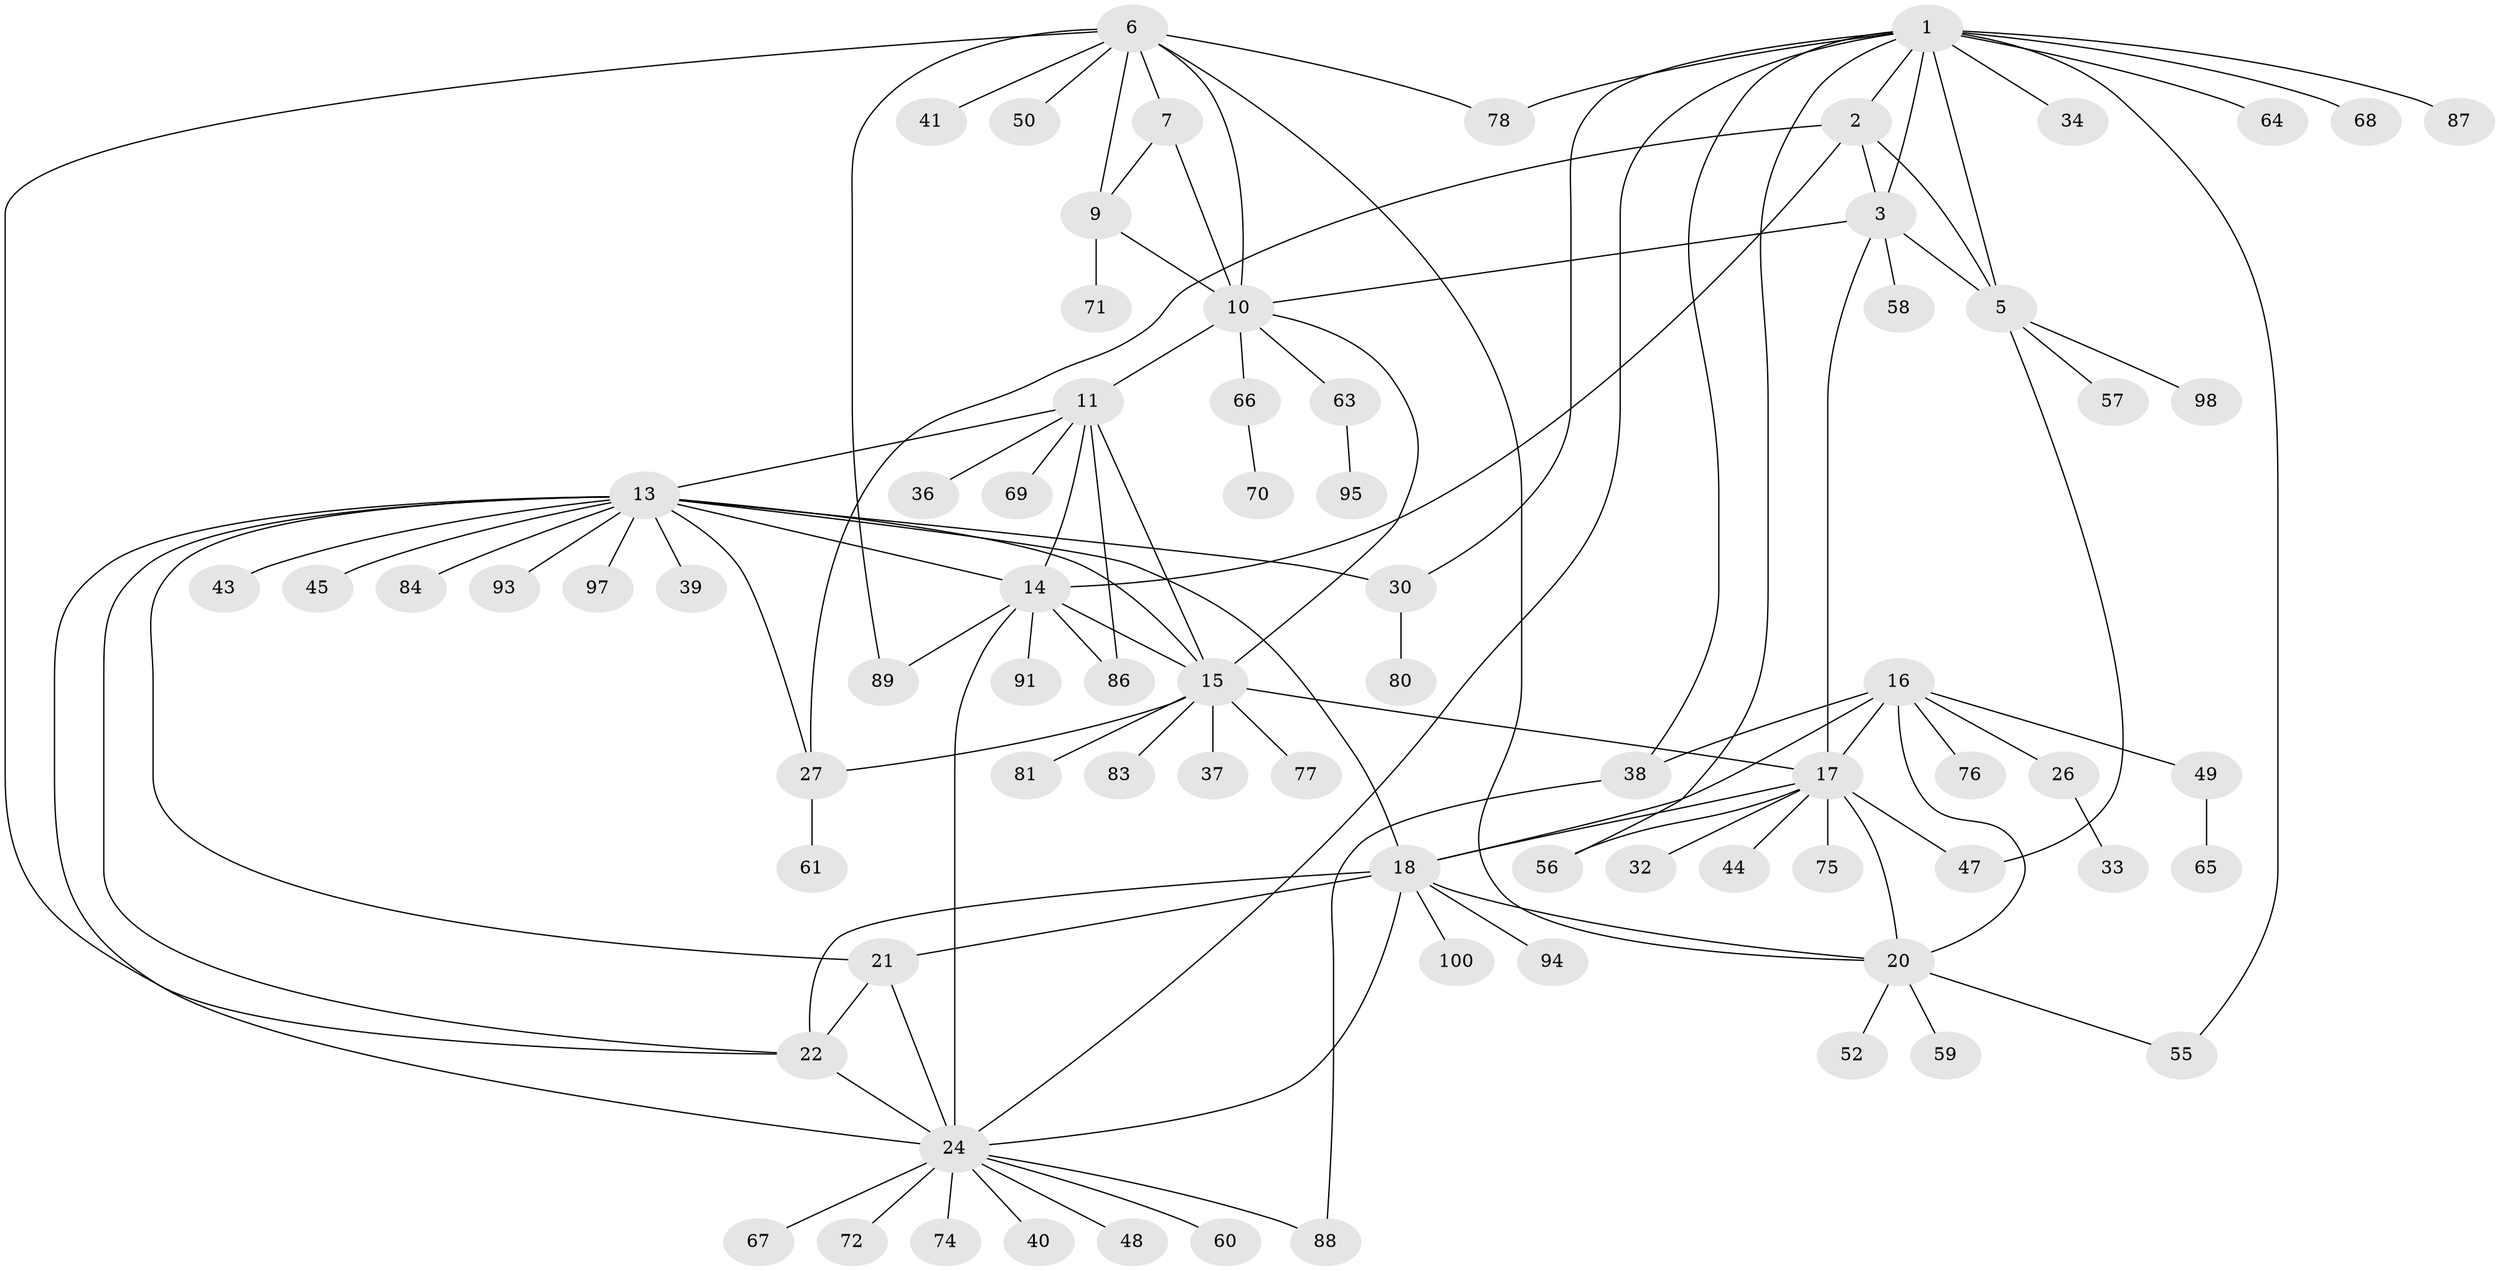 // Generated by graph-tools (version 1.1) at 2025/24/03/03/25 07:24:10]
// undirected, 76 vertices, 112 edges
graph export_dot {
graph [start="1"]
  node [color=gray90,style=filled];
  1 [super="+4"];
  2;
  3 [super="+54"];
  5 [super="+90"];
  6 [super="+8"];
  7;
  9 [super="+35"];
  10 [super="+29"];
  11 [super="+12"];
  13 [super="+23"];
  14 [super="+46"];
  15 [super="+28"];
  16 [super="+53"];
  17 [super="+19"];
  18 [super="+25"];
  20 [super="+31"];
  21;
  22 [super="+96"];
  24 [super="+51"];
  26 [super="+79"];
  27 [super="+73"];
  30 [super="+42"];
  32;
  33;
  34 [super="+62"];
  36;
  37 [super="+82"];
  38 [super="+85"];
  39;
  40 [super="+92"];
  41;
  43;
  44;
  45;
  47;
  48;
  49;
  50;
  52;
  55;
  56;
  57;
  58;
  59;
  60;
  61;
  63;
  64;
  65;
  66;
  67;
  68;
  69;
  70;
  71;
  72;
  74;
  75;
  76;
  77;
  78;
  80;
  81;
  83;
  84;
  86;
  87;
  88;
  89;
  91;
  93;
  94;
  95 [super="+99"];
  97;
  98;
  100;
  1 -- 2 [weight=2];
  1 -- 3 [weight=2];
  1 -- 5 [weight=2];
  1 -- 24;
  1 -- 30;
  1 -- 34;
  1 -- 38;
  1 -- 64;
  1 -- 78;
  1 -- 87;
  1 -- 68;
  1 -- 55;
  1 -- 56;
  2 -- 3;
  2 -- 5;
  2 -- 14;
  2 -- 27;
  3 -- 5;
  3 -- 10;
  3 -- 17 [weight=2];
  3 -- 58;
  5 -- 47;
  5 -- 57;
  5 -- 98;
  6 -- 7 [weight=2];
  6 -- 9 [weight=2];
  6 -- 10 [weight=2];
  6 -- 20;
  6 -- 22;
  6 -- 78;
  6 -- 89;
  6 -- 50;
  6 -- 41;
  7 -- 9;
  7 -- 10;
  9 -- 10;
  9 -- 71;
  10 -- 63;
  10 -- 66;
  10 -- 15;
  10 -- 11;
  11 -- 13 [weight=2];
  11 -- 14 [weight=2];
  11 -- 15 [weight=2];
  11 -- 86;
  11 -- 36;
  11 -- 69;
  13 -- 14;
  13 -- 15;
  13 -- 27;
  13 -- 30;
  13 -- 43;
  13 -- 84;
  13 -- 93;
  13 -- 97;
  13 -- 39;
  13 -- 45;
  13 -- 21;
  13 -- 22;
  13 -- 24;
  13 -- 18;
  14 -- 15;
  14 -- 89;
  14 -- 91;
  14 -- 24;
  14 -- 86;
  15 -- 37;
  15 -- 77;
  15 -- 81;
  15 -- 83;
  15 -- 27;
  15 -- 17;
  16 -- 17 [weight=2];
  16 -- 18;
  16 -- 20;
  16 -- 26;
  16 -- 38;
  16 -- 49;
  16 -- 76;
  17 -- 18 [weight=2];
  17 -- 20 [weight=2];
  17 -- 44;
  17 -- 47;
  17 -- 75;
  17 -- 32;
  17 -- 56;
  18 -- 20;
  18 -- 94;
  18 -- 100;
  18 -- 21;
  18 -- 22;
  18 -- 24;
  20 -- 52;
  20 -- 55;
  20 -- 59;
  21 -- 22;
  21 -- 24;
  22 -- 24;
  24 -- 40;
  24 -- 48;
  24 -- 60;
  24 -- 72;
  24 -- 88;
  24 -- 74;
  24 -- 67;
  26 -- 33;
  27 -- 61;
  30 -- 80;
  38 -- 88;
  49 -- 65;
  63 -- 95;
  66 -- 70;
}
